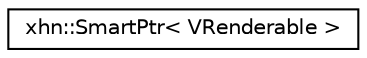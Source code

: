digraph "Graphical Class Hierarchy"
{
  edge [fontname="Helvetica",fontsize="10",labelfontname="Helvetica",labelfontsize="10"];
  node [fontname="Helvetica",fontsize="10",shape=record];
  rankdir="LR";
  Node1 [label="xhn::SmartPtr\< VRenderable \>",height=0.2,width=0.4,color="black", fillcolor="white", style="filled",URL="$classxhn_1_1_smart_ptr.html"];
}
